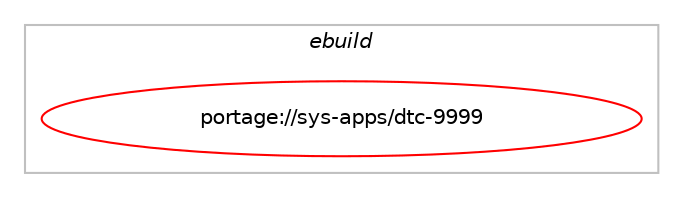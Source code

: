 digraph prolog {

# *************
# Graph options
# *************

newrank=true;
concentrate=true;
compound=true;
graph [rankdir=LR,fontname=Helvetica,fontsize=10,ranksep=1.5];#, ranksep=2.5, nodesep=0.2];
edge  [arrowhead=vee];
node  [fontname=Helvetica,fontsize=10];

# **********
# The ebuild
# **********

subgraph cluster_leftcol {
color=gray;
label=<<i>ebuild</i>>;
id [label="portage://sys-apps/dtc-9999", color=red, width=4, href="../sys-apps/dtc-9999.svg"];
}

# ****************
# The dependencies
# ****************

subgraph cluster_midcol {
color=gray;
label=<<i>dependencies</i>>;
subgraph cluster_compile {
fillcolor="#eeeeee";
style=filled;
label=<<i>compile</i>>;
# *** BEGIN UNKNOWN DEPENDENCY TYPE (TODO) ***
# id -> equal(use_conditional_group(positive,python,portage://sys-apps/dtc-9999,[use_conditional_group(positive,python_single_target_python3_10,portage://sys-apps/dtc-9999,[package_dependency(portage://sys-apps/dtc-9999,install,no,dev-lang,python,none,[,,],[slot(3.10)],[])]),use_conditional_group(positive,python_single_target_python3_11,portage://sys-apps/dtc-9999,[package_dependency(portage://sys-apps/dtc-9999,install,no,dev-lang,python,none,[,,],[slot(3.11)],[])]),use_conditional_group(positive,python_single_target_python3_12,portage://sys-apps/dtc-9999,[package_dependency(portage://sys-apps/dtc-9999,install,no,dev-lang,python,none,[,,],[slot(3.12)],[])])]))
# *** END UNKNOWN DEPENDENCY TYPE (TODO) ***

# *** BEGIN UNKNOWN DEPENDENCY TYPE (TODO) ***
# id -> equal(use_conditional_group(positive,yaml,portage://sys-apps/dtc-9999,[package_dependency(portage://sys-apps/dtc-9999,install,no,dev-libs,libyaml,greaterequal,[0.2.3,,,0.2.3],[],[])]))
# *** END UNKNOWN DEPENDENCY TYPE (TODO) ***

}
subgraph cluster_compileandrun {
fillcolor="#eeeeee";
style=filled;
label=<<i>compile and run</i>>;
}
subgraph cluster_run {
fillcolor="#eeeeee";
style=filled;
label=<<i>run</i>>;
# *** BEGIN UNKNOWN DEPENDENCY TYPE (TODO) ***
# id -> equal(use_conditional_group(positive,python,portage://sys-apps/dtc-9999,[use_conditional_group(positive,python_single_target_python3_10,portage://sys-apps/dtc-9999,[package_dependency(portage://sys-apps/dtc-9999,run,no,dev-lang,python,none,[,,],[slot(3.10)],[])]),use_conditional_group(positive,python_single_target_python3_11,portage://sys-apps/dtc-9999,[package_dependency(portage://sys-apps/dtc-9999,run,no,dev-lang,python,none,[,,],[slot(3.11)],[])]),use_conditional_group(positive,python_single_target_python3_12,portage://sys-apps/dtc-9999,[package_dependency(portage://sys-apps/dtc-9999,run,no,dev-lang,python,none,[,,],[slot(3.12)],[])])]))
# *** END UNKNOWN DEPENDENCY TYPE (TODO) ***

# *** BEGIN UNKNOWN DEPENDENCY TYPE (TODO) ***
# id -> equal(use_conditional_group(positive,yaml,portage://sys-apps/dtc-9999,[package_dependency(portage://sys-apps/dtc-9999,run,no,dev-libs,libyaml,greaterequal,[0.2.3,,,0.2.3],[],[])]))
# *** END UNKNOWN DEPENDENCY TYPE (TODO) ***

}
}

# **************
# The candidates
# **************

subgraph cluster_choices {
rank=same;
color=gray;
label=<<i>candidates</i>>;

}

}
